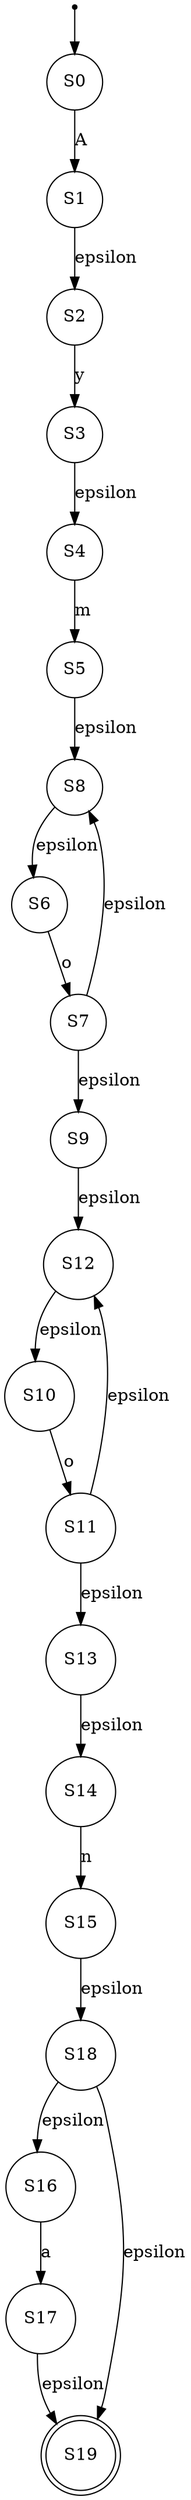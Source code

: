 // NFA Visualization
digraph {
	"" [label="" shape=point]
	S0 [label=S0 shape=circle]
	"" -> S0
	S1 [label=S1 shape=circle]
	S2 [label=S2 shape=circle]
	S3 [label=S3 shape=circle]
	S4 [label=S4 shape=circle]
	S5 [label=S5 shape=circle]
	S8 [label=S8 shape=circle]
	S6 [label=S6 shape=circle]
	S7 [label=S7 shape=circle]
	S9 [label=S9 shape=circle]
	S12 [label=S12 shape=circle]
	S10 [label=S10 shape=circle]
	S11 [label=S11 shape=circle]
	S13 [label=S13 shape=circle]
	S14 [label=S14 shape=circle]
	S15 [label=S15 shape=circle]
	S18 [label=S18 shape=circle]
	S16 [label=S16 shape=circle]
	S17 [label=S17 shape=circle]
	S19 [label=S19 shape=doublecircle]
	S0 -> S1 [label=A]
	S1 -> S2 [label=epsilon]
	S2 -> S3 [label=y]
	S3 -> S4 [label=epsilon]
	S4 -> S5 [label=m]
	S5 -> S8 [label=epsilon]
	S8 -> S6 [label=epsilon]
	S6 -> S7 [label=o]
	S7 -> S8 [label=epsilon]
	S7 -> S9 [label=epsilon]
	S9 -> S12 [label=epsilon]
	S12 -> S10 [label=epsilon]
	S10 -> S11 [label=o]
	S11 -> S12 [label=epsilon]
	S11 -> S13 [label=epsilon]
	S13 -> S14 [label=epsilon]
	S14 -> S15 [label=n]
	S15 -> S18 [label=epsilon]
	S18 -> S16 [label=epsilon]
	S18 -> S19 [label=epsilon]
	S16 -> S17 [label=a]
	S17 -> S19 [label=epsilon]
}
